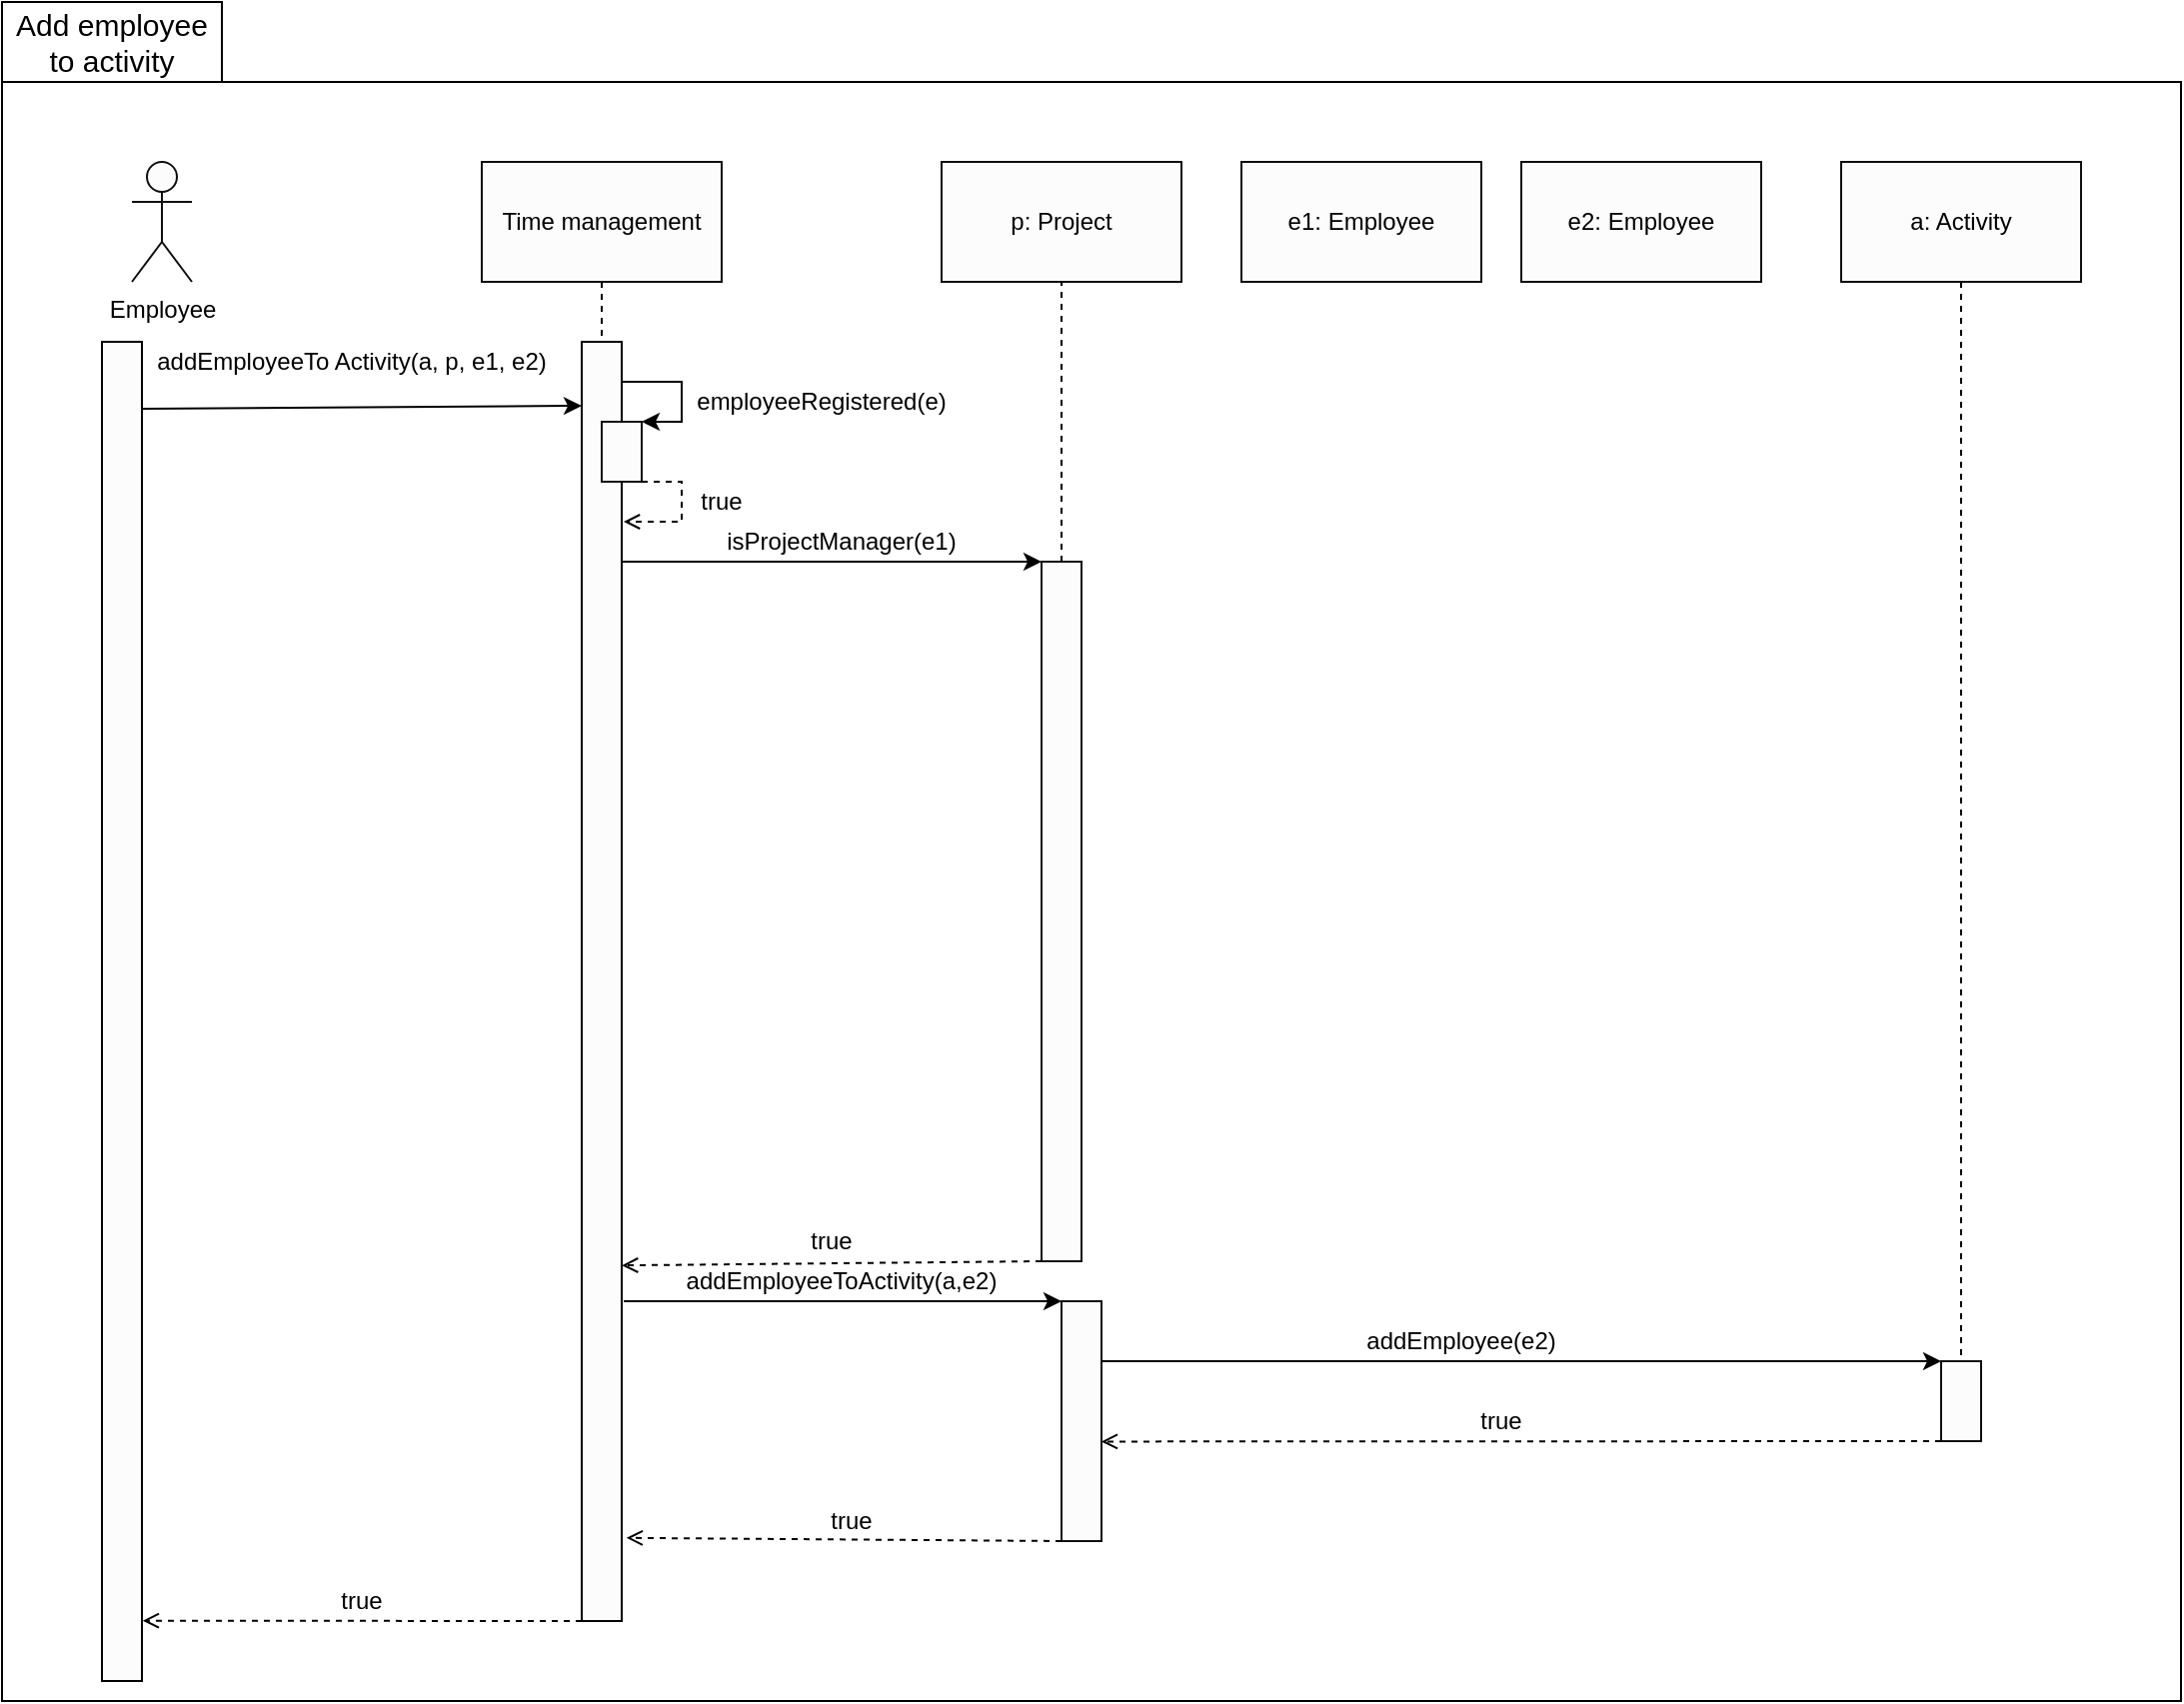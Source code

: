 <mxfile version="14.5.7" type="github">
  <diagram id="Qg9ViaIGETyGiUArWSUI" name="Page-1">
    <mxGraphModel dx="1718" dy="937" grid="1" gridSize="10" guides="1" tooltips="1" connect="1" arrows="1" fold="1" page="1" pageScale="1" pageWidth="850" pageHeight="1100" math="0" shadow="0">
      <root>
        <mxCell id="0" />
        <mxCell id="1" parent="0" />
        <mxCell id="K6d3zdfQYktk-aqqjCJH-3" value="" style="rounded=0;whiteSpace=wrap;html=1;" parent="1" vertex="1">
          <mxGeometry x="30" y="180" width="110" height="40" as="geometry" />
        </mxCell>
        <mxCell id="K6d3zdfQYktk-aqqjCJH-1" value="" style="rounded=0;whiteSpace=wrap;html=1;" parent="1" vertex="1">
          <mxGeometry x="30" y="220" width="1090" height="810" as="geometry" />
        </mxCell>
        <mxCell id="2ZUSXK3SyZeQ5Ve37l7V-1" value="" style="rounded=0;whiteSpace=wrap;html=1;fillColor=#FCFCFC;" parent="1" vertex="1">
          <mxGeometry x="320" y="350" width="20" height="640" as="geometry" />
        </mxCell>
        <mxCell id="2ZUSXK3SyZeQ5Ve37l7V-2" value="addEmployeeTo Activity(a, p, e1, e2)" style="text;html=1;strokeColor=none;fillColor=none;align=center;verticalAlign=middle;whiteSpace=wrap;rounded=0;" parent="1" vertex="1">
          <mxGeometry x="100" y="350" width="210" height="20" as="geometry" />
        </mxCell>
        <mxCell id="2ZUSXK3SyZeQ5Ve37l7V-3" value="Time management" style="rounded=0;whiteSpace=wrap;html=1;fillColor=#FCFCFC;strokeColor=#0F0F0F;" parent="1" vertex="1">
          <mxGeometry x="270" y="260" width="120" height="60" as="geometry" />
        </mxCell>
        <mxCell id="2ZUSXK3SyZeQ5Ve37l7V-4" value="e1: Employee" style="rounded=0;whiteSpace=wrap;html=1;fillColor=#FCFCFC;strokeColor=#0F0F0F;" parent="1" vertex="1">
          <mxGeometry x="650" y="260" width="120" height="60" as="geometry" />
        </mxCell>
        <mxCell id="2ZUSXK3SyZeQ5Ve37l7V-5" value="p: Project" style="rounded=0;whiteSpace=wrap;html=1;fillColor=#FCFCFC;strokeColor=#0F0F0F;" parent="1" vertex="1">
          <mxGeometry x="500" y="260" width="120" height="60" as="geometry" />
        </mxCell>
        <mxCell id="2ZUSXK3SyZeQ5Ve37l7V-6" value="a: Activity" style="rounded=0;whiteSpace=wrap;html=1;fillColor=#FCFCFC;strokeColor=#0F0F0F;" parent="1" vertex="1">
          <mxGeometry x="950" y="260" width="120" height="60" as="geometry" />
        </mxCell>
        <mxCell id="2ZUSXK3SyZeQ5Ve37l7V-7" value="" style="rounded=0;whiteSpace=wrap;html=1;fillColor=#FCFCFC;" parent="1" vertex="1">
          <mxGeometry x="80" y="350" width="20" height="670" as="geometry" />
        </mxCell>
        <mxCell id="2ZUSXK3SyZeQ5Ve37l7V-8" value="Employee" style="shape=umlActor;verticalLabelPosition=bottom;verticalAlign=top;html=1;outlineConnect=0;strokeColor=#0F0F0F;fillColor=#FCFCFC;" parent="1" vertex="1">
          <mxGeometry x="95" y="260" width="30" height="60" as="geometry" />
        </mxCell>
        <mxCell id="2ZUSXK3SyZeQ5Ve37l7V-9" value="" style="endArrow=classic;html=1;entryX=0;entryY=0.05;entryDx=0;entryDy=0;entryPerimeter=0;exitX=1.014;exitY=0.05;exitDx=0;exitDy=0;exitPerimeter=0;" parent="1" source="2ZUSXK3SyZeQ5Ve37l7V-7" target="2ZUSXK3SyZeQ5Ve37l7V-1" edge="1">
          <mxGeometry width="50" height="50" relative="1" as="geometry">
            <mxPoint x="140" y="373" as="sourcePoint" />
            <mxPoint x="220" y="440" as="targetPoint" />
          </mxGeometry>
        </mxCell>
        <mxCell id="2ZUSXK3SyZeQ5Ve37l7V-10" value="" style="endArrow=none;dashed=1;html=1;exitX=0.5;exitY=1;exitDx=0;exitDy=0;entryX=0.5;entryY=0;entryDx=0;entryDy=0;" parent="1" source="2ZUSXK3SyZeQ5Ve37l7V-3" target="2ZUSXK3SyZeQ5Ve37l7V-1" edge="1">
          <mxGeometry width="50" height="50" relative="1" as="geometry">
            <mxPoint x="320" y="420" as="sourcePoint" />
            <mxPoint x="370" y="370" as="targetPoint" />
          </mxGeometry>
        </mxCell>
        <mxCell id="2ZUSXK3SyZeQ5Ve37l7V-11" value="" style="endArrow=none;dashed=1;html=1;exitX=0.5;exitY=0;exitDx=0;exitDy=0;entryX=0.5;entryY=1;entryDx=0;entryDy=0;" parent="1" source="2ZUSXK3SyZeQ5Ve37l7V-17" target="2ZUSXK3SyZeQ5Ve37l7V-5" edge="1">
          <mxGeometry width="50" height="50" relative="1" as="geometry">
            <mxPoint x="555" y="360" as="sourcePoint" />
            <mxPoint x="565" y="340" as="targetPoint" />
          </mxGeometry>
        </mxCell>
        <mxCell id="2ZUSXK3SyZeQ5Ve37l7V-13" value="" style="rounded=0;whiteSpace=wrap;html=1;strokeColor=#0F0F0F;fillColor=#FCFCFC;" parent="1" vertex="1">
          <mxGeometry x="330" y="390" width="20" height="30" as="geometry" />
        </mxCell>
        <mxCell id="2ZUSXK3SyZeQ5Ve37l7V-14" value="" style="endArrow=classic;html=1;entryX=1;entryY=0;entryDx=0;entryDy=0;rounded=0;" parent="1" target="2ZUSXK3SyZeQ5Ve37l7V-13" edge="1">
          <mxGeometry width="50" height="50" relative="1" as="geometry">
            <mxPoint x="340" y="370" as="sourcePoint" />
            <mxPoint x="460" y="340" as="targetPoint" />
            <Array as="points">
              <mxPoint x="370" y="370" />
              <mxPoint x="370" y="390" />
            </Array>
          </mxGeometry>
        </mxCell>
        <mxCell id="2ZUSXK3SyZeQ5Ve37l7V-15" value="employeeRegistered(e)" style="text;html=1;strokeColor=none;fillColor=none;align=center;verticalAlign=middle;whiteSpace=wrap;rounded=0;" parent="1" vertex="1">
          <mxGeometry x="420" y="370" width="40" height="20" as="geometry" />
        </mxCell>
        <mxCell id="2ZUSXK3SyZeQ5Ve37l7V-16" value="" style="endArrow=open;html=1;dashed=1;exitX=1;exitY=1;exitDx=0;exitDy=0;rounded=0;endFill=0;" parent="1" source="2ZUSXK3SyZeQ5Ve37l7V-13" edge="1">
          <mxGeometry width="50" height="50" relative="1" as="geometry">
            <mxPoint x="390" y="400" as="sourcePoint" />
            <mxPoint x="341" y="440" as="targetPoint" />
            <Array as="points">
              <mxPoint x="370" y="420" />
              <mxPoint x="370" y="440" />
            </Array>
          </mxGeometry>
        </mxCell>
        <mxCell id="2ZUSXK3SyZeQ5Ve37l7V-17" value="" style="rounded=0;whiteSpace=wrap;html=1;strokeColor=#0F0F0F;fillColor=#FCFCFC;" parent="1" vertex="1">
          <mxGeometry x="550" y="460" width="20" height="350" as="geometry" />
        </mxCell>
        <mxCell id="2ZUSXK3SyZeQ5Ve37l7V-18" value="" style="endArrow=classic;html=1;entryX=0;entryY=0;entryDx=0;entryDy=0;" parent="1" target="2ZUSXK3SyZeQ5Ve37l7V-17" edge="1">
          <mxGeometry width="50" height="50" relative="1" as="geometry">
            <mxPoint x="340" y="460" as="sourcePoint" />
            <mxPoint x="490" y="270" as="targetPoint" />
          </mxGeometry>
        </mxCell>
        <mxCell id="2ZUSXK3SyZeQ5Ve37l7V-19" value="isProjectManager(e1)" style="text;html=1;strokeColor=none;fillColor=none;align=center;verticalAlign=middle;whiteSpace=wrap;rounded=0;" parent="1" vertex="1">
          <mxGeometry x="430" y="440" width="40" height="20" as="geometry" />
        </mxCell>
        <mxCell id="2ZUSXK3SyZeQ5Ve37l7V-28" value="" style="endArrow=open;html=1;dashed=1;exitX=0;exitY=1;exitDx=0;exitDy=0;endFill=0;entryX=1.003;entryY=0.722;entryDx=0;entryDy=0;entryPerimeter=0;" parent="1" source="2ZUSXK3SyZeQ5Ve37l7V-17" edge="1" target="2ZUSXK3SyZeQ5Ve37l7V-1">
          <mxGeometry width="50" height="50" relative="1" as="geometry">
            <mxPoint x="540" y="300" as="sourcePoint" />
            <mxPoint x="340" y="810" as="targetPoint" />
          </mxGeometry>
        </mxCell>
        <mxCell id="2ZUSXK3SyZeQ5Ve37l7V-29" value="true" style="text;html=1;strokeColor=none;fillColor=none;align=center;verticalAlign=middle;whiteSpace=wrap;rounded=0;" parent="1" vertex="1">
          <mxGeometry x="425" y="790" width="40" height="20" as="geometry" />
        </mxCell>
        <mxCell id="2ZUSXK3SyZeQ5Ve37l7V-30" value="" style="rounded=0;whiteSpace=wrap;html=1;strokeColor=#0F0F0F;fillColor=#FCFCFC;" parent="1" vertex="1">
          <mxGeometry x="560" y="830" width="20" height="120" as="geometry" />
        </mxCell>
        <mxCell id="2ZUSXK3SyZeQ5Ve37l7V-31" value="" style="endArrow=classic;html=1;entryX=0;entryY=0;entryDx=0;entryDy=0;" parent="1" target="2ZUSXK3SyZeQ5Ve37l7V-30" edge="1">
          <mxGeometry width="50" height="50" relative="1" as="geometry">
            <mxPoint x="341" y="830" as="sourcePoint" />
            <mxPoint x="450" y="470" as="targetPoint" />
          </mxGeometry>
        </mxCell>
        <mxCell id="2ZUSXK3SyZeQ5Ve37l7V-32" value="addEmployeeToActivity(a,e2)" style="text;html=1;strokeColor=none;fillColor=none;align=center;verticalAlign=middle;whiteSpace=wrap;rounded=0;" parent="1" vertex="1">
          <mxGeometry x="430" y="810" width="40" height="20" as="geometry" />
        </mxCell>
        <mxCell id="2ZUSXK3SyZeQ5Ve37l7V-33" value="" style="endArrow=open;html=1;dashed=1;exitX=0;exitY=1;exitDx=0;exitDy=0;entryX=1.119;entryY=0.935;entryDx=0;entryDy=0;entryPerimeter=0;endFill=0;" parent="1" source="2ZUSXK3SyZeQ5Ve37l7V-30" target="2ZUSXK3SyZeQ5Ve37l7V-1" edge="1">
          <mxGeometry width="50" height="50" relative="1" as="geometry">
            <mxPoint x="520" y="830" as="sourcePoint" />
            <mxPoint x="570" y="780" as="targetPoint" />
          </mxGeometry>
        </mxCell>
        <mxCell id="2ZUSXK3SyZeQ5Ve37l7V-34" value="true" style="text;html=1;strokeColor=none;fillColor=none;align=center;verticalAlign=middle;whiteSpace=wrap;rounded=0;" parent="1" vertex="1">
          <mxGeometry x="435" y="930" width="40" height="20" as="geometry" />
        </mxCell>
        <mxCell id="2ZUSXK3SyZeQ5Ve37l7V-35" value="" style="endArrow=open;html=1;dashed=1;exitX=0;exitY=1;exitDx=0;exitDy=0;entryX=1.02;entryY=0.955;entryDx=0;entryDy=0;entryPerimeter=0;endFill=0;" parent="1" source="2ZUSXK3SyZeQ5Ve37l7V-1" target="2ZUSXK3SyZeQ5Ve37l7V-7" edge="1">
          <mxGeometry width="50" height="50" relative="1" as="geometry">
            <mxPoint x="220" y="500" as="sourcePoint" />
            <mxPoint x="143" y="799" as="targetPoint" />
          </mxGeometry>
        </mxCell>
        <mxCell id="2ZUSXK3SyZeQ5Ve37l7V-36" value="true" style="text;html=1;strokeColor=none;fillColor=none;align=center;verticalAlign=middle;whiteSpace=wrap;rounded=0;" parent="1" vertex="1">
          <mxGeometry x="190" y="970" width="40" height="20" as="geometry" />
        </mxCell>
        <mxCell id="2ZUSXK3SyZeQ5Ve37l7V-37" value="true" style="text;html=1;strokeColor=none;fillColor=none;align=center;verticalAlign=middle;whiteSpace=wrap;rounded=0;" parent="1" vertex="1">
          <mxGeometry x="370" y="420" width="40" height="20" as="geometry" />
        </mxCell>
        <mxCell id="2ZUSXK3SyZeQ5Ve37l7V-43" value="" style="rounded=0;whiteSpace=wrap;html=1;strokeColor=#0F0F0F;fillColor=#FCFCFC;" parent="1" vertex="1">
          <mxGeometry x="1000" y="860" width="20" height="40" as="geometry" />
        </mxCell>
        <mxCell id="2ZUSXK3SyZeQ5Ve37l7V-44" value="" style="endArrow=none;dashed=1;html=1;exitX=0.5;exitY=1;exitDx=0;exitDy=0;entryX=0.5;entryY=0;entryDx=0;entryDy=0;" parent="1" source="2ZUSXK3SyZeQ5Ve37l7V-6" target="2ZUSXK3SyZeQ5Ve37l7V-43" edge="1">
          <mxGeometry width="50" height="50" relative="1" as="geometry">
            <mxPoint x="740" y="580" as="sourcePoint" />
            <mxPoint x="790" y="530" as="targetPoint" />
          </mxGeometry>
        </mxCell>
        <mxCell id="2ZUSXK3SyZeQ5Ve37l7V-45" value="" style="endArrow=classic;html=1;exitX=1;exitY=0.25;exitDx=0;exitDy=0;entryX=0;entryY=0;entryDx=0;entryDy=0;" parent="1" source="2ZUSXK3SyZeQ5Ve37l7V-30" target="2ZUSXK3SyZeQ5Ve37l7V-43" edge="1">
          <mxGeometry width="50" height="50" relative="1" as="geometry">
            <mxPoint x="740" y="580" as="sourcePoint" />
            <mxPoint x="790" y="530" as="targetPoint" />
          </mxGeometry>
        </mxCell>
        <mxCell id="2ZUSXK3SyZeQ5Ve37l7V-46" value="addEmployee(e2)" style="text;html=1;strokeColor=none;fillColor=none;align=center;verticalAlign=middle;whiteSpace=wrap;rounded=0;" parent="1" vertex="1">
          <mxGeometry x="740" y="840" width="40" height="20" as="geometry" />
        </mxCell>
        <mxCell id="2ZUSXK3SyZeQ5Ve37l7V-54" value="" style="endArrow=open;html=1;dashed=1;exitX=0;exitY=1;exitDx=0;exitDy=0;entryX=0.996;entryY=0.585;entryDx=0;entryDy=0;entryPerimeter=0;endFill=0;" parent="1" source="2ZUSXK3SyZeQ5Ve37l7V-43" target="2ZUSXK3SyZeQ5Ve37l7V-30" edge="1">
          <mxGeometry width="50" height="50" relative="1" as="geometry">
            <mxPoint x="600" y="400" as="sourcePoint" />
            <mxPoint x="584" y="902" as="targetPoint" />
          </mxGeometry>
        </mxCell>
        <mxCell id="2ZUSXK3SyZeQ5Ve37l7V-55" value="true" style="text;html=1;strokeColor=none;fillColor=none;align=center;verticalAlign=middle;whiteSpace=wrap;rounded=0;" parent="1" vertex="1">
          <mxGeometry x="760" y="875" width="40" height="30" as="geometry" />
        </mxCell>
        <mxCell id="K6d3zdfQYktk-aqqjCJH-2" value="Add employee to activity" style="text;html=1;strokeColor=none;fillColor=none;align=center;verticalAlign=middle;whiteSpace=wrap;rounded=0;fontSize=15;" parent="1" vertex="1">
          <mxGeometry x="35" y="190" width="100" height="20" as="geometry" />
        </mxCell>
        <mxCell id="1_9KbQEarmycneL-nDgJ-1" value="&lt;div&gt;e2: Employee&lt;/div&gt;" style="rounded=0;whiteSpace=wrap;html=1;fillColor=#FCFCFC;strokeColor=#0F0F0F;" vertex="1" parent="1">
          <mxGeometry x="790" y="260" width="120" height="60" as="geometry" />
        </mxCell>
      </root>
    </mxGraphModel>
  </diagram>
</mxfile>
